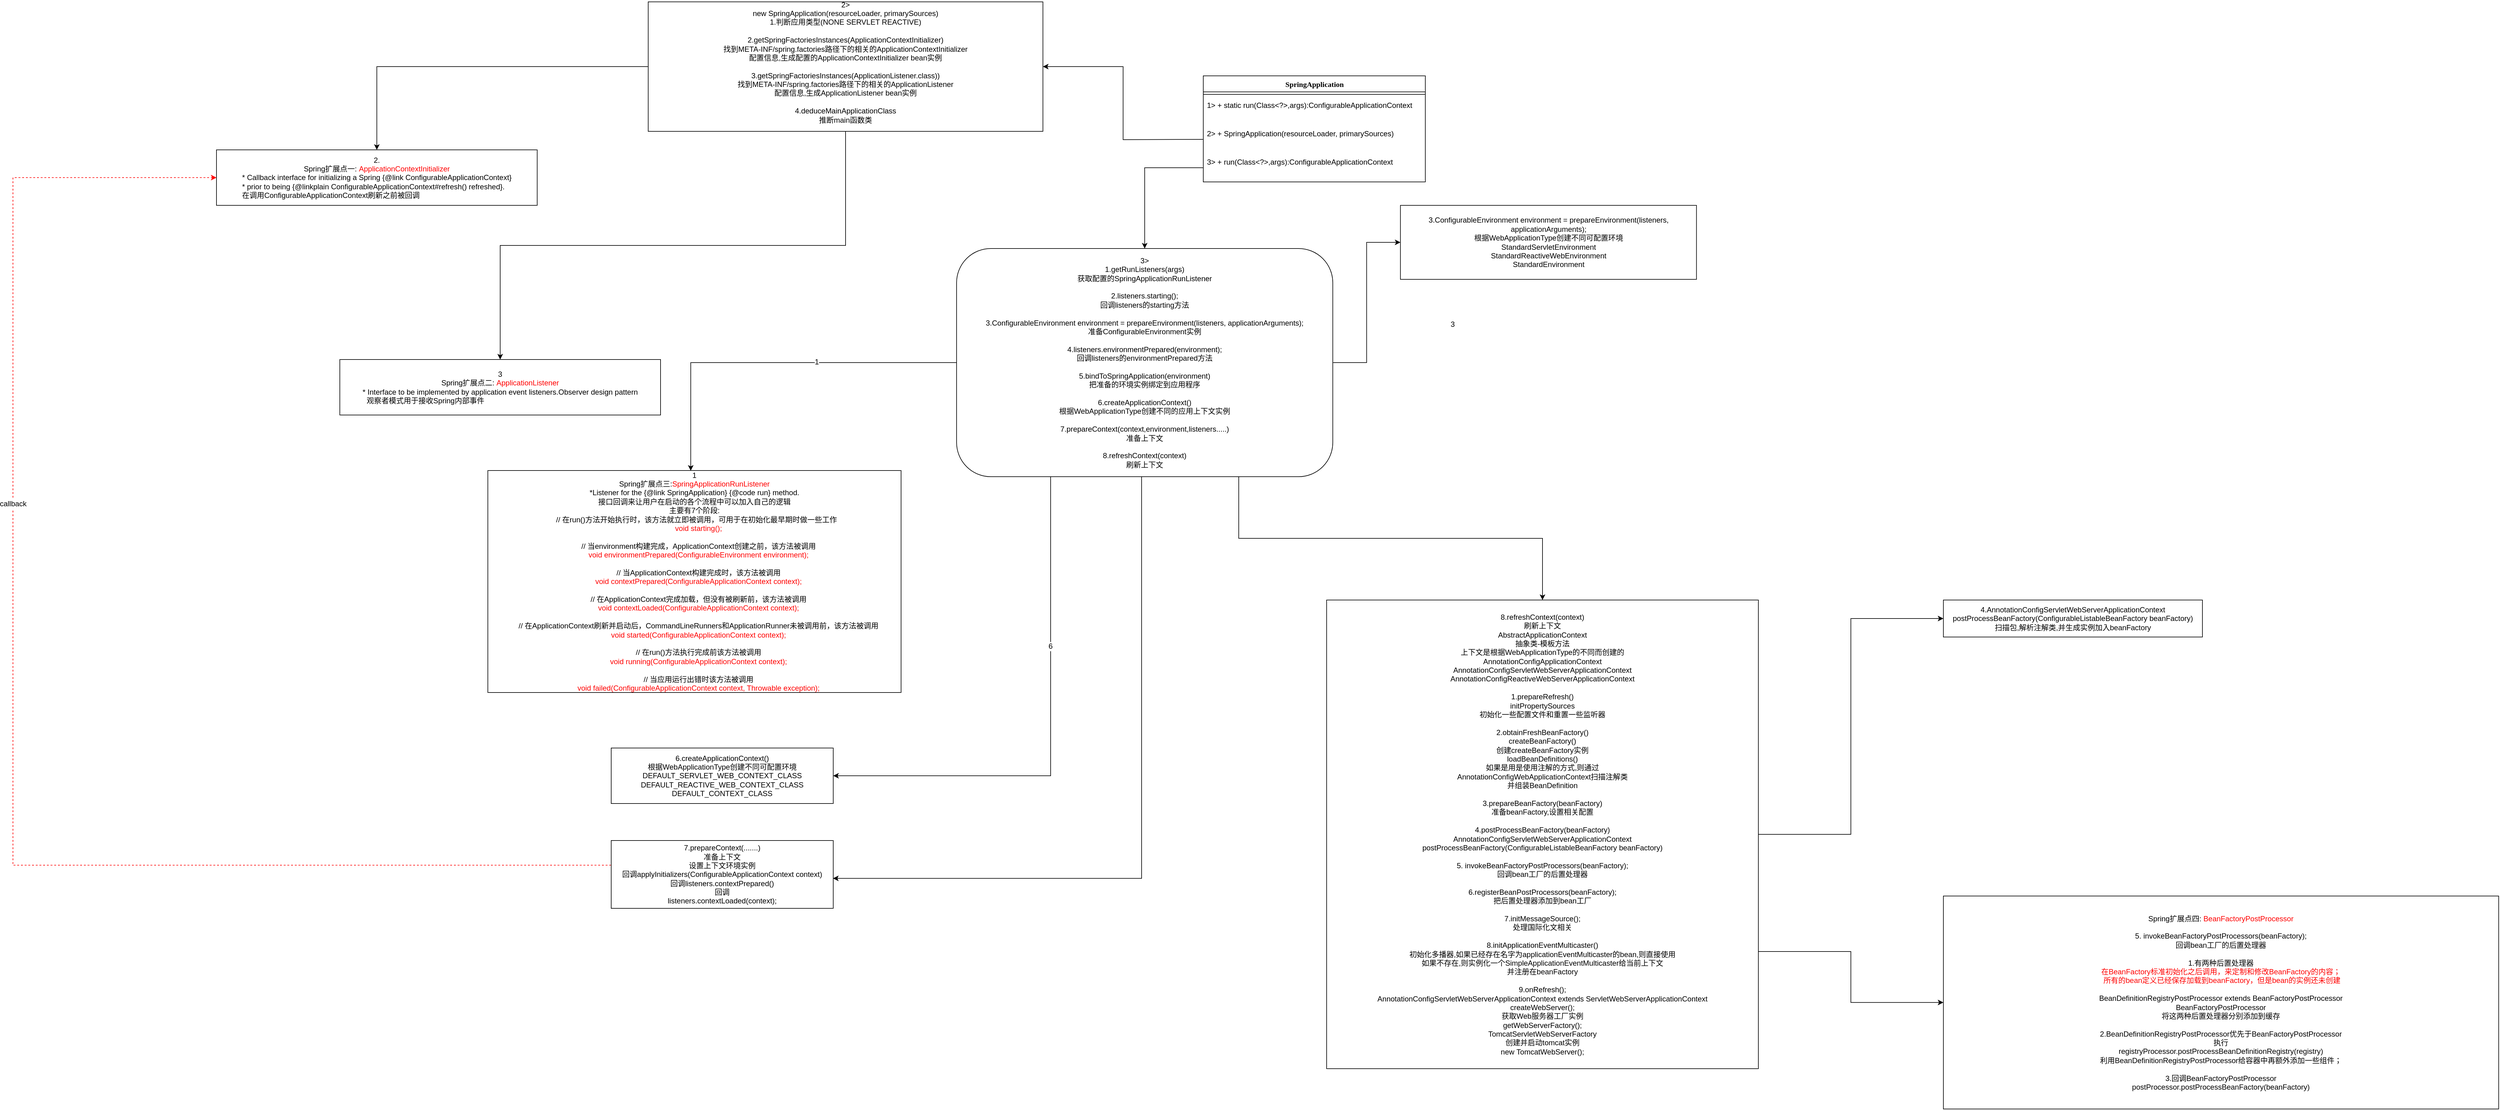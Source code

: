<mxfile version="12.6.5" type="device"><diagram name="Page-1" id="6133507b-19e7-1e82-6fc7-422aa6c4b21f"><mxGraphModel dx="3922" dy="1867" grid="1" gridSize="10" guides="1" tooltips="1" connect="1" arrows="1" fold="1" page="1" pageScale="1" pageWidth="1100" pageHeight="850" background="#ffffff" math="0" shadow="0"><root><mxCell id="0"/><mxCell id="1" parent="0"/><mxCell id="78961159f06e98e8-17" value="SpringApplication" style="swimlane;html=1;fontStyle=1;align=center;verticalAlign=top;childLayout=stackLayout;horizontal=1;startSize=26;horizontalStack=0;resizeParent=1;resizeLast=0;collapsible=1;marginBottom=0;swimlaneFillColor=#ffffff;rounded=0;shadow=0;comic=0;labelBackgroundColor=none;strokeWidth=1;fillColor=none;fontFamily=Verdana;fontSize=12" parent="1" vertex="1"><mxGeometry x="300" y="60" width="360" height="172" as="geometry"><mxRectangle x="300" y="60" width="150" height="26" as="alternateBounds"/></mxGeometry></mxCell><mxCell id="78961159f06e98e8-19" value="" style="line;html=1;strokeWidth=1;fillColor=none;align=left;verticalAlign=middle;spacingTop=-1;spacingLeft=3;spacingRight=3;rotatable=0;labelPosition=right;points=[];portConstraint=eastwest;" parent="78961159f06e98e8-17" vertex="1"><mxGeometry y="26" width="360" height="8" as="geometry"/></mxCell><mxCell id="78961159f06e98e8-27" value="1&amp;gt; + static run(Class&amp;lt;?&amp;gt;,args):ConfigurableApplicationContext" style="text;html=1;strokeColor=none;fillColor=none;align=left;verticalAlign=top;spacingLeft=4;spacingRight=4;whiteSpace=wrap;overflow=hidden;rotatable=0;points=[[0,0.5],[1,0.5]];portConstraint=eastwest;" parent="78961159f06e98e8-17" vertex="1"><mxGeometry y="34" width="360" height="46" as="geometry"/></mxCell><mxCell id="NSkm6_GGCVDmzTLgTdci-1" value="2&amp;gt; + SpringApplication(resourceLoader, primarySources)" style="text;html=1;strokeColor=none;fillColor=none;align=left;verticalAlign=top;spacingLeft=4;spacingRight=4;whiteSpace=wrap;overflow=hidden;rotatable=0;points=[[0,0.5],[1,0.5]];portConstraint=eastwest;" vertex="1" parent="78961159f06e98e8-17"><mxGeometry y="80" width="360" height="46" as="geometry"/></mxCell><mxCell id="NSkm6_GGCVDmzTLgTdci-3" value="3&amp;gt; + run(Class&amp;lt;?&amp;gt;,args):ConfigurableApplicationContext" style="text;html=1;strokeColor=none;fillColor=none;align=left;verticalAlign=top;spacingLeft=4;spacingRight=4;whiteSpace=wrap;overflow=hidden;rotatable=0;points=[[0,0.5],[1,0.5]];portConstraint=eastwest;" vertex="1" parent="78961159f06e98e8-17"><mxGeometry y="126" width="360" height="46" as="geometry"/></mxCell><mxCell id="NSkm6_GGCVDmzTLgTdci-9" style="edgeStyle=orthogonalEdgeStyle;rounded=0;orthogonalLoop=1;jettySize=auto;html=1;entryX=0.5;entryY=0;entryDx=0;entryDy=0;" edge="1" parent="1" source="NSkm6_GGCVDmzTLgTdci-2" target="NSkm6_GGCVDmzTLgTdci-5"><mxGeometry relative="1" as="geometry"/></mxCell><mxCell id="NSkm6_GGCVDmzTLgTdci-12" style="edgeStyle=orthogonalEdgeStyle;rounded=0;orthogonalLoop=1;jettySize=auto;html=1;" edge="1" parent="1" source="NSkm6_GGCVDmzTLgTdci-2" target="NSkm6_GGCVDmzTLgTdci-7"><mxGeometry relative="1" as="geometry"/></mxCell><mxCell id="NSkm6_GGCVDmzTLgTdci-2" value="2&amp;gt;&lt;br&gt;new SpringApplication&lt;span style=&quot;text-align: left&quot;&gt;(resourceLoader, primarySources)&lt;br&gt;1.判断应用类型(NONE SERVLET REACTIVE)&lt;br&gt;&lt;br&gt;2.getSpringFactoriesInstances(ApplicationContextInitializer)&lt;br&gt;找到META-INF/spring.factories路径下的相关的ApplicationContextInitializer&lt;br&gt;配置信息,生成配置的ApplicationContextInitializer&amp;nbsp;bean实例&lt;br&gt;&lt;br&gt;3.getSpringFactoriesInstances(ApplicationListener.class))&lt;br&gt;&lt;/span&gt;&lt;span style=&quot;text-align: left&quot;&gt;找到META-INF/spring.factories路径下的相关的&lt;/span&gt;&lt;span style=&quot;text-align: left&quot;&gt;ApplicationListener&lt;br&gt;配置信息,生成&lt;/span&gt;&lt;span style=&quot;text-align: left&quot;&gt;ApplicationListener bean实例&lt;br&gt;&lt;/span&gt;&lt;span style=&quot;text-align: left&quot;&gt;&lt;br&gt;4.deduceMainApplicationClass&lt;br&gt;推断main函数类&lt;br&gt;&lt;br&gt;&lt;/span&gt;" style="rounded=0;whiteSpace=wrap;html=1;" vertex="1" parent="1"><mxGeometry x="-600" y="-60" width="640" height="210" as="geometry"/></mxCell><mxCell id="NSkm6_GGCVDmzTLgTdci-4" style="edgeStyle=orthogonalEdgeStyle;rounded=0;orthogonalLoop=1;jettySize=auto;html=1;entryX=1;entryY=0.5;entryDx=0;entryDy=0;" edge="1" parent="1" target="NSkm6_GGCVDmzTLgTdci-2"><mxGeometry relative="1" as="geometry"><mxPoint x="300" y="163" as="sourcePoint"/></mxGeometry></mxCell><mxCell id="NSkm6_GGCVDmzTLgTdci-5" value="&lt;span style=&quot;text-align: left&quot;&gt;2.&lt;br&gt;Spring扩展点一: &lt;font color=&quot;#ff0000&quot;&gt;ApplicationContextInitializer&lt;/font&gt;&lt;br&gt;&lt;div&gt;* Callback interface for initializing a Spring {@link ConfigurableApplicationContext}&lt;/div&gt;&lt;div&gt;* prior to being {@linkplain ConfigurableApplicationContext#refresh() refreshed}.&lt;/div&gt;&lt;div&gt;在调用ConfigurableApplicationContext刷新之前被回调&lt;/div&gt;&lt;/span&gt;" style="rounded=0;whiteSpace=wrap;html=1;" vertex="1" parent="1"><mxGeometry x="-1300" y="180" width="520" height="90" as="geometry"/></mxCell><mxCell id="NSkm6_GGCVDmzTLgTdci-7" value="&lt;span style=&quot;text-align: left&quot;&gt;3&lt;br&gt;Spring扩展点二:&amp;nbsp;&lt;/span&gt;&lt;span style=&quot;text-align: left&quot;&gt;&lt;font color=&quot;#ff0000&quot;&gt;ApplicationListener&lt;/font&gt;&lt;/span&gt;&lt;span style=&quot;text-align: left&quot;&gt;&lt;br&gt;&lt;div&gt;* Interface to be implemented by application event listeners.Observer design pattern&lt;/div&gt;&lt;div&gt;&amp;nbsp; 观察者模式用于接收Spring内部事件&lt;/div&gt;&lt;/span&gt;" style="rounded=0;whiteSpace=wrap;html=1;" vertex="1" parent="1"><mxGeometry x="-1100" y="520" width="520" height="90" as="geometry"/></mxCell><mxCell id="NSkm6_GGCVDmzTLgTdci-14" style="edgeStyle=orthogonalEdgeStyle;rounded=0;orthogonalLoop=1;jettySize=auto;html=1;entryX=0.491;entryY=0.001;entryDx=0;entryDy=0;entryPerimeter=0;" edge="1" parent="1" source="NSkm6_GGCVDmzTLgTdci-10" target="NSkm6_GGCVDmzTLgTdci-13"><mxGeometry relative="1" as="geometry"/></mxCell><mxCell id="NSkm6_GGCVDmzTLgTdci-19" value="1" style="text;html=1;align=center;verticalAlign=middle;resizable=0;points=[];labelBackgroundColor=#ffffff;" vertex="1" connectable="0" parent="NSkm6_GGCVDmzTLgTdci-14"><mxGeometry x="-0.252" y="-1" relative="1" as="geometry"><mxPoint as="offset"/></mxGeometry></mxCell><mxCell id="NSkm6_GGCVDmzTLgTdci-16" style="edgeStyle=orthogonalEdgeStyle;rounded=0;orthogonalLoop=1;jettySize=auto;html=1;" edge="1" parent="1" source="NSkm6_GGCVDmzTLgTdci-10" target="NSkm6_GGCVDmzTLgTdci-15"><mxGeometry relative="1" as="geometry"/></mxCell><mxCell id="NSkm6_GGCVDmzTLgTdci-21" value="3" style="text;html=1;align=center;verticalAlign=middle;resizable=0;points=[];labelBackgroundColor=#ffffff;" vertex="1" connectable="0" parent="NSkm6_GGCVDmzTLgTdci-16"><mxGeometry x="0.222" y="-69" relative="1" as="geometry"><mxPoint x="70" y="69" as="offset"/></mxGeometry></mxCell><mxCell id="NSkm6_GGCVDmzTLgTdci-22" style="edgeStyle=orthogonalEdgeStyle;rounded=0;orthogonalLoop=1;jettySize=auto;html=1;exitX=0.25;exitY=1;exitDx=0;exitDy=0;entryX=1;entryY=0.5;entryDx=0;entryDy=0;" edge="1" parent="1" source="NSkm6_GGCVDmzTLgTdci-10" target="NSkm6_GGCVDmzTLgTdci-17"><mxGeometry relative="1" as="geometry"/></mxCell><mxCell id="NSkm6_GGCVDmzTLgTdci-24" value="6" style="text;html=1;align=center;verticalAlign=middle;resizable=0;points=[];labelBackgroundColor=#ffffff;" vertex="1" connectable="0" parent="NSkm6_GGCVDmzTLgTdci-22"><mxGeometry x="-0.345" y="-1" relative="1" as="geometry"><mxPoint as="offset"/></mxGeometry></mxCell><mxCell id="NSkm6_GGCVDmzTLgTdci-30" style="edgeStyle=orthogonalEdgeStyle;rounded=0;orthogonalLoop=1;jettySize=auto;html=1;entryX=0.999;entryY=0.558;entryDx=0;entryDy=0;entryPerimeter=0;strokeColor=#000000;" edge="1" parent="1" source="NSkm6_GGCVDmzTLgTdci-10" target="NSkm6_GGCVDmzTLgTdci-23"><mxGeometry relative="1" as="geometry"><Array as="points"><mxPoint x="200" y="1361"/></Array></mxGeometry></mxCell><mxCell id="NSkm6_GGCVDmzTLgTdci-32" style="edgeStyle=orthogonalEdgeStyle;rounded=0;orthogonalLoop=1;jettySize=auto;html=1;exitX=0.75;exitY=1;exitDx=0;exitDy=0;strokeColor=#000000;" edge="1" parent="1" source="NSkm6_GGCVDmzTLgTdci-10" target="NSkm6_GGCVDmzTLgTdci-31"><mxGeometry relative="1" as="geometry"/></mxCell><mxCell id="NSkm6_GGCVDmzTLgTdci-10" value="3&amp;gt;&lt;br&gt;1.getRunListeners(args)&lt;br&gt;获取配置的SpringApplicationRunListener&lt;br&gt;&lt;br&gt;2.listeners.starting();&lt;br&gt;回调listeners的starting方法&lt;br&gt;&lt;br&gt;3.ConfigurableEnvironment environment = prepareEnvironment(listeners, applicationArguments);&lt;br&gt;准备ConfigurableEnvironment实例&lt;br&gt;&lt;br&gt;4.listeners.environmentPrepared(environment);&lt;br&gt;回调listeners的environmentPrepared方法&lt;br&gt;&lt;br&gt;5.bindToSpringApplication(environment)&lt;br&gt;把准备的环境实例绑定到应用程序&lt;br&gt;&lt;br&gt;6.createApplicationContext()&lt;br&gt;根据WebApplicationType创建不同的应用上下文实例&lt;br&gt;&lt;br&gt;7.prepareContext(context,environment,listeners.....)&lt;br&gt;准备上下文&lt;br&gt;&lt;br&gt;8.refreshContext(context)&lt;br&gt;刷新上下文" style="rounded=1;whiteSpace=wrap;html=1;gradientColor=none;fillColor=#ffffff;" vertex="1" parent="1"><mxGeometry x="-100" y="340" width="610" height="370" as="geometry"/></mxCell><mxCell id="NSkm6_GGCVDmzTLgTdci-11" style="edgeStyle=orthogonalEdgeStyle;rounded=0;orthogonalLoop=1;jettySize=auto;html=1;entryX=0.5;entryY=0;entryDx=0;entryDy=0;" edge="1" parent="1" source="NSkm6_GGCVDmzTLgTdci-3" target="NSkm6_GGCVDmzTLgTdci-10"><mxGeometry relative="1" as="geometry"/></mxCell><mxCell id="NSkm6_GGCVDmzTLgTdci-13" value="1&lt;br&gt;Spring扩展点三:&lt;font color=&quot;#ff0000&quot;&gt;SpringApplicationRunListener&lt;/font&gt;&lt;br&gt;*Listener for the {@link SpringApplication} {@code run} method.&lt;br&gt;接口回调来让用户在启动的各个流程中可以加入自己的逻辑&lt;br&gt;主要有7个阶段:&lt;br&gt;&lt;div&gt;&amp;nbsp; // 在run()方法开始执行时，该方法就立即被调用，可用于在初始化最早期时做一些工作&lt;/div&gt;&lt;div&gt;&amp;nbsp; &amp;nbsp; &lt;font color=&quot;#ff0000&quot;&gt;void starting();&lt;/font&gt;&lt;/div&gt;&lt;div&gt;&lt;br&gt;&lt;/div&gt;&lt;div&gt;&amp;nbsp; &amp;nbsp; // 当environment构建完成，ApplicationContext创建之前，该方法被调用&lt;/div&gt;&lt;div&gt;&lt;font color=&quot;#ff0000&quot;&gt;&amp;nbsp; &amp;nbsp; void environmentPrepared(ConfigurableEnvironment environment);&lt;/font&gt;&lt;/div&gt;&lt;div&gt;&lt;br&gt;&lt;/div&gt;&lt;div&gt;&amp;nbsp; &amp;nbsp; // 当ApplicationContext构建完成时，该方法被调用&lt;/div&gt;&lt;div&gt;&lt;font color=&quot;#ff0000&quot;&gt;&amp;nbsp; &amp;nbsp; void contextPrepared(ConfigurableApplicationContext context);&lt;/font&gt;&lt;/div&gt;&lt;div&gt;&lt;br&gt;&lt;/div&gt;&lt;div&gt;&amp;nbsp; &amp;nbsp; // 在ApplicationContext完成加载，但没有被刷新前，该方法被调用&lt;/div&gt;&lt;div&gt;&lt;font color=&quot;#ff0000&quot;&gt;&amp;nbsp; &amp;nbsp; void contextLoaded(ConfigurableApplicationContext context);&lt;/font&gt;&lt;/div&gt;&lt;div&gt;&lt;br&gt;&lt;/div&gt;&lt;div&gt;&amp;nbsp; &amp;nbsp; // 在ApplicationContext刷新并启动后，CommandLineRunners和ApplicationRunner未被调用前，该方法被调用&lt;/div&gt;&lt;div&gt;&lt;font color=&quot;#ff0000&quot;&gt;&amp;nbsp; &amp;nbsp; void started(ConfigurableApplicationContext context);&lt;/font&gt;&lt;/div&gt;&lt;div&gt;&lt;br&gt;&lt;/div&gt;&lt;div&gt;&amp;nbsp; &amp;nbsp; // 在run()方法执行完成前该方法被调用&lt;/div&gt;&lt;div&gt;&lt;font color=&quot;#ff0000&quot;&gt;&amp;nbsp; &amp;nbsp; void running(ConfigurableApplicationContext context);&lt;/font&gt;&lt;/div&gt;&lt;div&gt;&lt;br&gt;&lt;/div&gt;&lt;div&gt;&amp;nbsp; &amp;nbsp; // 当应用运行出错时该方法被调用&lt;/div&gt;&lt;div&gt;&lt;font color=&quot;#ff0000&quot;&gt;&amp;nbsp; &amp;nbsp; void failed(ConfigurableApplicationContext context, Throwable exception);&lt;/font&gt;&lt;/div&gt;" style="rounded=0;whiteSpace=wrap;html=1;" vertex="1" parent="1"><mxGeometry x="-860" y="700" width="670" height="360" as="geometry"/></mxCell><mxCell id="NSkm6_GGCVDmzTLgTdci-15" value="3.ConfigurableEnvironment environment = prepareEnvironment(listeners, applicationArguments);&lt;br&gt;根据WebApplicationType创建不同可配置环境&lt;br&gt;StandardServletEnvironment&lt;br&gt;StandardReactiveWebEnvironment&lt;br&gt;StandardEnvironment" style="rounded=0;whiteSpace=wrap;html=1;" vertex="1" parent="1"><mxGeometry x="619.67" y="270" width="480" height="120" as="geometry"/></mxCell><mxCell id="NSkm6_GGCVDmzTLgTdci-17" value="6.createApplicationContext()&lt;br&gt;根据WebApplicationType创建不同可配置环境&lt;br&gt;DEFAULT_SERVLET_WEB_CONTEXT_CLASS&lt;br&gt;DEFAULT_REACTIVE_WEB_CONTEXT_CLASS&lt;br&gt;DEFAULT_CONTEXT_CLASS" style="rounded=0;whiteSpace=wrap;html=1;" vertex="1" parent="1"><mxGeometry x="-660" y="1150" width="360" height="90" as="geometry"/></mxCell><mxCell id="NSkm6_GGCVDmzTLgTdci-25" style="edgeStyle=orthogonalEdgeStyle;rounded=0;orthogonalLoop=1;jettySize=auto;html=1;entryX=0;entryY=0.5;entryDx=0;entryDy=0;dashed=1;strokeColor=#FF0000;" edge="1" parent="1" source="NSkm6_GGCVDmzTLgTdci-23" target="NSkm6_GGCVDmzTLgTdci-5"><mxGeometry relative="1" as="geometry"><Array as="points"><mxPoint x="-1630" y="1340"/><mxPoint x="-1630" y="225"/></Array></mxGeometry></mxCell><mxCell id="NSkm6_GGCVDmzTLgTdci-26" value="callback" style="text;html=1;align=center;verticalAlign=middle;resizable=0;points=[];labelBackgroundColor=#ffffff;" vertex="1" connectable="0" parent="NSkm6_GGCVDmzTLgTdci-25"><mxGeometry x="0.289" relative="1" as="geometry"><mxPoint as="offset"/></mxGeometry></mxCell><mxCell id="NSkm6_GGCVDmzTLgTdci-23" value="7.prepareContext(.......)&lt;br&gt;准备上下文&lt;br&gt;设置上下文环境实例&lt;br&gt;回调applyInitializers(ConfigurableApplicationContext context)&lt;br&gt;回调listeners.contextPrepared()&lt;br&gt;回调&lt;br&gt;listeners.contextLoaded(context);" style="rounded=0;whiteSpace=wrap;html=1;" vertex="1" parent="1"><mxGeometry x="-660" y="1300" width="360" height="110" as="geometry"/></mxCell><mxCell id="NSkm6_GGCVDmzTLgTdci-34" style="edgeStyle=orthogonalEdgeStyle;rounded=0;orthogonalLoop=1;jettySize=auto;html=1;strokeColor=#000000;" edge="1" parent="1" source="NSkm6_GGCVDmzTLgTdci-31" target="NSkm6_GGCVDmzTLgTdci-33"><mxGeometry relative="1" as="geometry"/></mxCell><mxCell id="NSkm6_GGCVDmzTLgTdci-36" style="edgeStyle=orthogonalEdgeStyle;rounded=0;orthogonalLoop=1;jettySize=auto;html=1;exitX=1;exitY=0.75;exitDx=0;exitDy=0;strokeColor=#000000;" edge="1" parent="1" source="NSkm6_GGCVDmzTLgTdci-31" target="NSkm6_GGCVDmzTLgTdci-35"><mxGeometry relative="1" as="geometry"/></mxCell><mxCell id="NSkm6_GGCVDmzTLgTdci-31" value="8.refreshContext(context)&lt;br&gt;刷新上下文&lt;br&gt;AbstractApplicationContext&lt;br&gt;抽象类-模板方法&lt;br&gt;上下文是根据WebApplicationType的不同而创建的&lt;br&gt;&lt;div&gt;AnnotationConfigApplicationContext&lt;/div&gt;&lt;div&gt;AnnotationConfigServletWebServerApplicationContext&lt;/div&gt;&lt;div&gt;AnnotationConfigReactiveWebServerApplicationContext&lt;/div&gt;&lt;br&gt;1.prepareRefresh()&lt;br&gt;initPropertySources&lt;br&gt;初始化一些配置文件和重置一些监听器&lt;br&gt;&lt;br&gt;2.obtainFreshBeanFactory()&lt;br&gt;createBeanFactory()&lt;br&gt;创建createBeanFactory实例&lt;br&gt;loadBeanDefinitions()&lt;br&gt;如果是用是使用注解的方式,则通过&lt;br&gt;AnnotationConfigWebApplicationContext扫描注解类&lt;br&gt;并组装BeanDefinition&lt;br&gt;&lt;br&gt;3.prepareBeanFactory(beanFactory)&lt;br&gt;准备beanFactory,设置相关配置&lt;br&gt;&lt;br&gt;4.postProcessBeanFactory(beanFactory)&lt;br&gt;AnnotationConfigServletWebServerApplicationContext&lt;br&gt;postProcessBeanFactory(ConfigurableListableBeanFactory beanFactory)&lt;br&gt;&lt;br&gt;5.&amp;nbsp;invokeBeanFactoryPostProcessors(beanFactory);&lt;br&gt;回调bean工厂的后置处理器&lt;br&gt;&lt;br&gt;6.registerBeanPostProcessors(beanFactory);&lt;br&gt;把后置处理器添加到bean工厂&lt;br&gt;&lt;br&gt;7.initMessageSource();&lt;br&gt;处理国际化文相关&lt;br&gt;&lt;br&gt;8.initApplicationEventMulticaster()&lt;br&gt;初始化多播器,如果已经存在名字为applicationEventMulticaster的bean,则直接使用&lt;br&gt;如果不存在,则实例化一个SimpleApplicationEventMulticaster给当前上下文&lt;br&gt;并注册在beanFactory&lt;br&gt;&lt;br&gt;9.onRefresh();&lt;br&gt;AnnotationConfigServletWebServerApplicationContext extends&amp;nbsp;ServletWebServerApplicationContext&lt;br&gt;createWebServer();&lt;br&gt;获取Web服务器工厂实例&lt;br&gt;getWebServerFactory();&lt;br&gt;TomcatServletWebServerFactory&lt;br&gt;创建并启动tomcat实例&lt;br&gt;new&amp;nbsp;TomcatWebServer();" style="rounded=0;whiteSpace=wrap;html=1;fillColor=#ffffff;gradientColor=none;" vertex="1" parent="1"><mxGeometry x="500" y="910" width="700" height="760" as="geometry"/></mxCell><mxCell id="NSkm6_GGCVDmzTLgTdci-33" value="&lt;span style=&quot;white-space: normal&quot;&gt;4.AnnotationConfigServletWebServerApplicationContext&lt;br&gt;&lt;/span&gt;postProcessBeanFactory(ConfigurableListableBeanFactory beanFactory)&lt;br&gt;扫描包,解析注解类,并生成实例加入beanFactory" style="rounded=0;whiteSpace=wrap;html=1;fillColor=#ffffff;gradientColor=none;" vertex="1" parent="1"><mxGeometry x="1500" y="910" width="420" height="60" as="geometry"/></mxCell><mxCell id="NSkm6_GGCVDmzTLgTdci-35" value="Spring扩展点四: &lt;font color=&quot;#ff0000&quot;&gt;BeanFactoryPostProcessor&lt;/font&gt;&lt;div&gt;&lt;br&gt;&lt;/div&gt;&lt;div&gt;5.&amp;nbsp;invokeBeanFactoryPostProcessors(beanFactory);&lt;br&gt;回调bean工厂的后置处理器&lt;br&gt;&lt;/div&gt;&lt;div&gt;&lt;br&gt;&lt;/div&gt;&lt;div&gt;1.有两种后置处理器&lt;/div&gt;&lt;div&gt;&lt;div&gt;&lt;font color=&quot;#ff0000&quot;&gt;在BeanFactory标准初始化之后调用，来定制和修改BeanFactory的内容；&lt;/font&gt;&lt;/div&gt;&lt;div&gt;&lt;font color=&quot;#ff0000&quot;&gt;&amp;nbsp;所有的bean定义已经保存加载到beanFactory，但是bean的实例还未创建&lt;/font&gt;&lt;/div&gt;&lt;/div&gt;&lt;div&gt;&lt;br&gt;&lt;/div&gt;BeanDefinitionRegistryPostProcessor extends BeanFactoryPostProcessor&lt;br&gt;BeanFactoryPostProcessor&lt;br&gt;将这两种后置处理器分别添加到缓存&lt;br&gt;&lt;br&gt;2.BeanDefinitionRegistryPostProcessor优先于BeanFactoryPostProcessor&lt;br&gt;执行&lt;br&gt;registryProcessor.postProcessBeanDefinitionRegistry(registry)&lt;br&gt;利用BeanDefinitionRegistryPostProcessor给容器中再额外添加一些组件；&lt;br&gt;&lt;br&gt;3.回调BeanFactoryPostProcessor&lt;br&gt;postProcessor.postProcessBeanFactory(beanFactory)" style="rounded=0;whiteSpace=wrap;html=1;fillColor=#ffffff;gradientColor=none;" vertex="1" parent="1"><mxGeometry x="1500" y="1390" width="900.33" height="345.33" as="geometry"/></mxCell></root></mxGraphModel></diagram></mxfile>